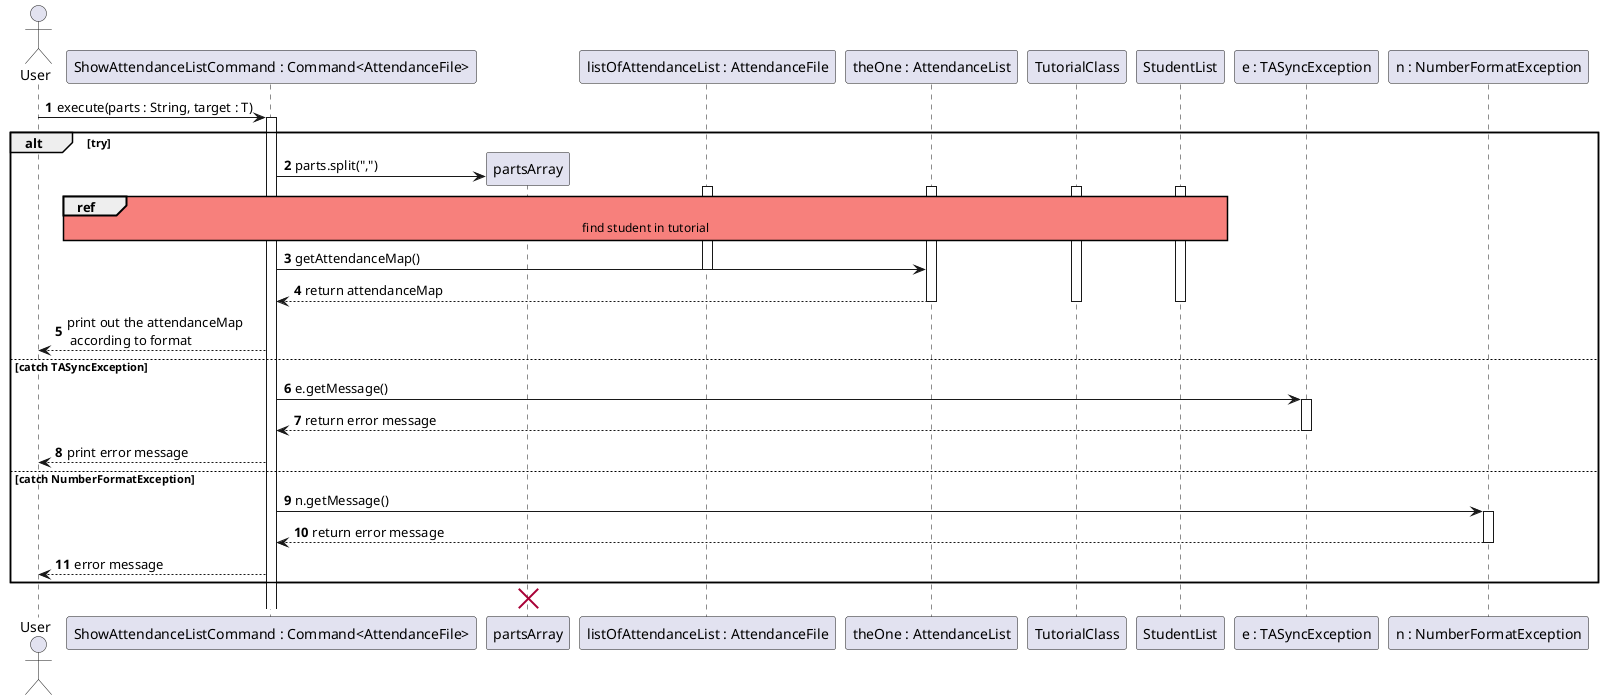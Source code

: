 @startuml
'https://plantuml.com/sequence-diagram

autonumber
actor User
participant "ShowAttendanceListCommand : Command<AttendanceFile>" as command
participant "partsArray" as parts
participant "listOfAttendanceList : AttendanceFile" as listOfAttendanceList
participant "theOne : AttendanceList" as theOne
participant "TutorialClass" as tutorialClass
participant "StudentList" as studentList
participant "e : TASyncException" as e
participant "n : NumberFormatException" as n

skinparam sequenceReferenceBackgroundColor #f7807c

User -> command : execute(parts : String, target : T)
activate command
alt try

create parts
command -> parts : parts.split(",")
activate listOfAttendanceList
ref over command, listOfAttendanceList, theOne, tutorialClass, studentList
find student in tutorial
end ref


activate tutorialClass
activate studentList
activate theOne
command -> theOne : getAttendanceMap()
deactivate listOfAttendanceList
theOne --> command : return attendanceMap

deactivate theOne
deactivate tutorialClass
deactivate studentList
command --> User : print out the attendanceMap\n according to format

else catch TASyncException


    command -> e : e.getMessage()
    activate e
    e --> command : return error message
    deactivate e
    command --> User  : print error message

    else catch NumberFormatException
     command -> n : n.getMessage()
     activate n
     n --> command : return error message
     deactivate n
     command --> User : error message

end
destroy parts


@enduml